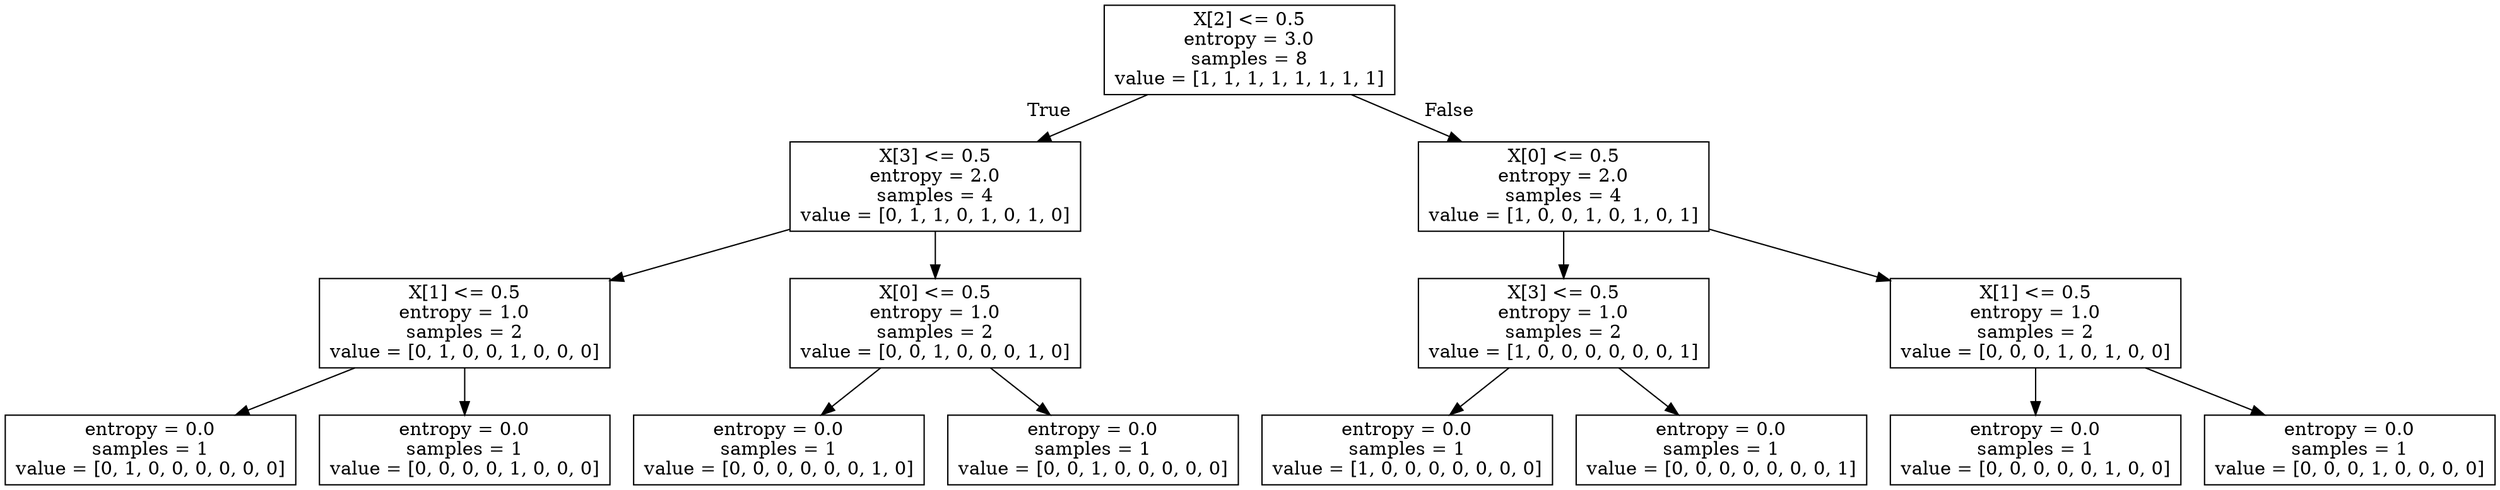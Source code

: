 digraph Tree {
node [shape=box] ;
0 [label="X[2] <= 0.5\nentropy = 3.0\nsamples = 8\nvalue = [1, 1, 1, 1, 1, 1, 1, 1]"] ;
1 [label="X[3] <= 0.5\nentropy = 2.0\nsamples = 4\nvalue = [0, 1, 1, 0, 1, 0, 1, 0]"] ;
0 -> 1 [labeldistance=2.5, labelangle=45, headlabel="True"] ;
2 [label="X[1] <= 0.5\nentropy = 1.0\nsamples = 2\nvalue = [0, 1, 0, 0, 1, 0, 0, 0]"] ;
1 -> 2 ;
3 [label="entropy = 0.0\nsamples = 1\nvalue = [0, 1, 0, 0, 0, 0, 0, 0]"] ;
2 -> 3 ;
4 [label="entropy = 0.0\nsamples = 1\nvalue = [0, 0, 0, 0, 1, 0, 0, 0]"] ;
2 -> 4 ;
5 [label="X[0] <= 0.5\nentropy = 1.0\nsamples = 2\nvalue = [0, 0, 1, 0, 0, 0, 1, 0]"] ;
1 -> 5 ;
6 [label="entropy = 0.0\nsamples = 1\nvalue = [0, 0, 0, 0, 0, 0, 1, 0]"] ;
5 -> 6 ;
7 [label="entropy = 0.0\nsamples = 1\nvalue = [0, 0, 1, 0, 0, 0, 0, 0]"] ;
5 -> 7 ;
8 [label="X[0] <= 0.5\nentropy = 2.0\nsamples = 4\nvalue = [1, 0, 0, 1, 0, 1, 0, 1]"] ;
0 -> 8 [labeldistance=2.5, labelangle=-45, headlabel="False"] ;
9 [label="X[3] <= 0.5\nentropy = 1.0\nsamples = 2\nvalue = [1, 0, 0, 0, 0, 0, 0, 1]"] ;
8 -> 9 ;
10 [label="entropy = 0.0\nsamples = 1\nvalue = [1, 0, 0, 0, 0, 0, 0, 0]"] ;
9 -> 10 ;
11 [label="entropy = 0.0\nsamples = 1\nvalue = [0, 0, 0, 0, 0, 0, 0, 1]"] ;
9 -> 11 ;
12 [label="X[1] <= 0.5\nentropy = 1.0\nsamples = 2\nvalue = [0, 0, 0, 1, 0, 1, 0, 0]"] ;
8 -> 12 ;
13 [label="entropy = 0.0\nsamples = 1\nvalue = [0, 0, 0, 0, 0, 1, 0, 0]"] ;
12 -> 13 ;
14 [label="entropy = 0.0\nsamples = 1\nvalue = [0, 0, 0, 1, 0, 0, 0, 0]"] ;
12 -> 14 ;
}